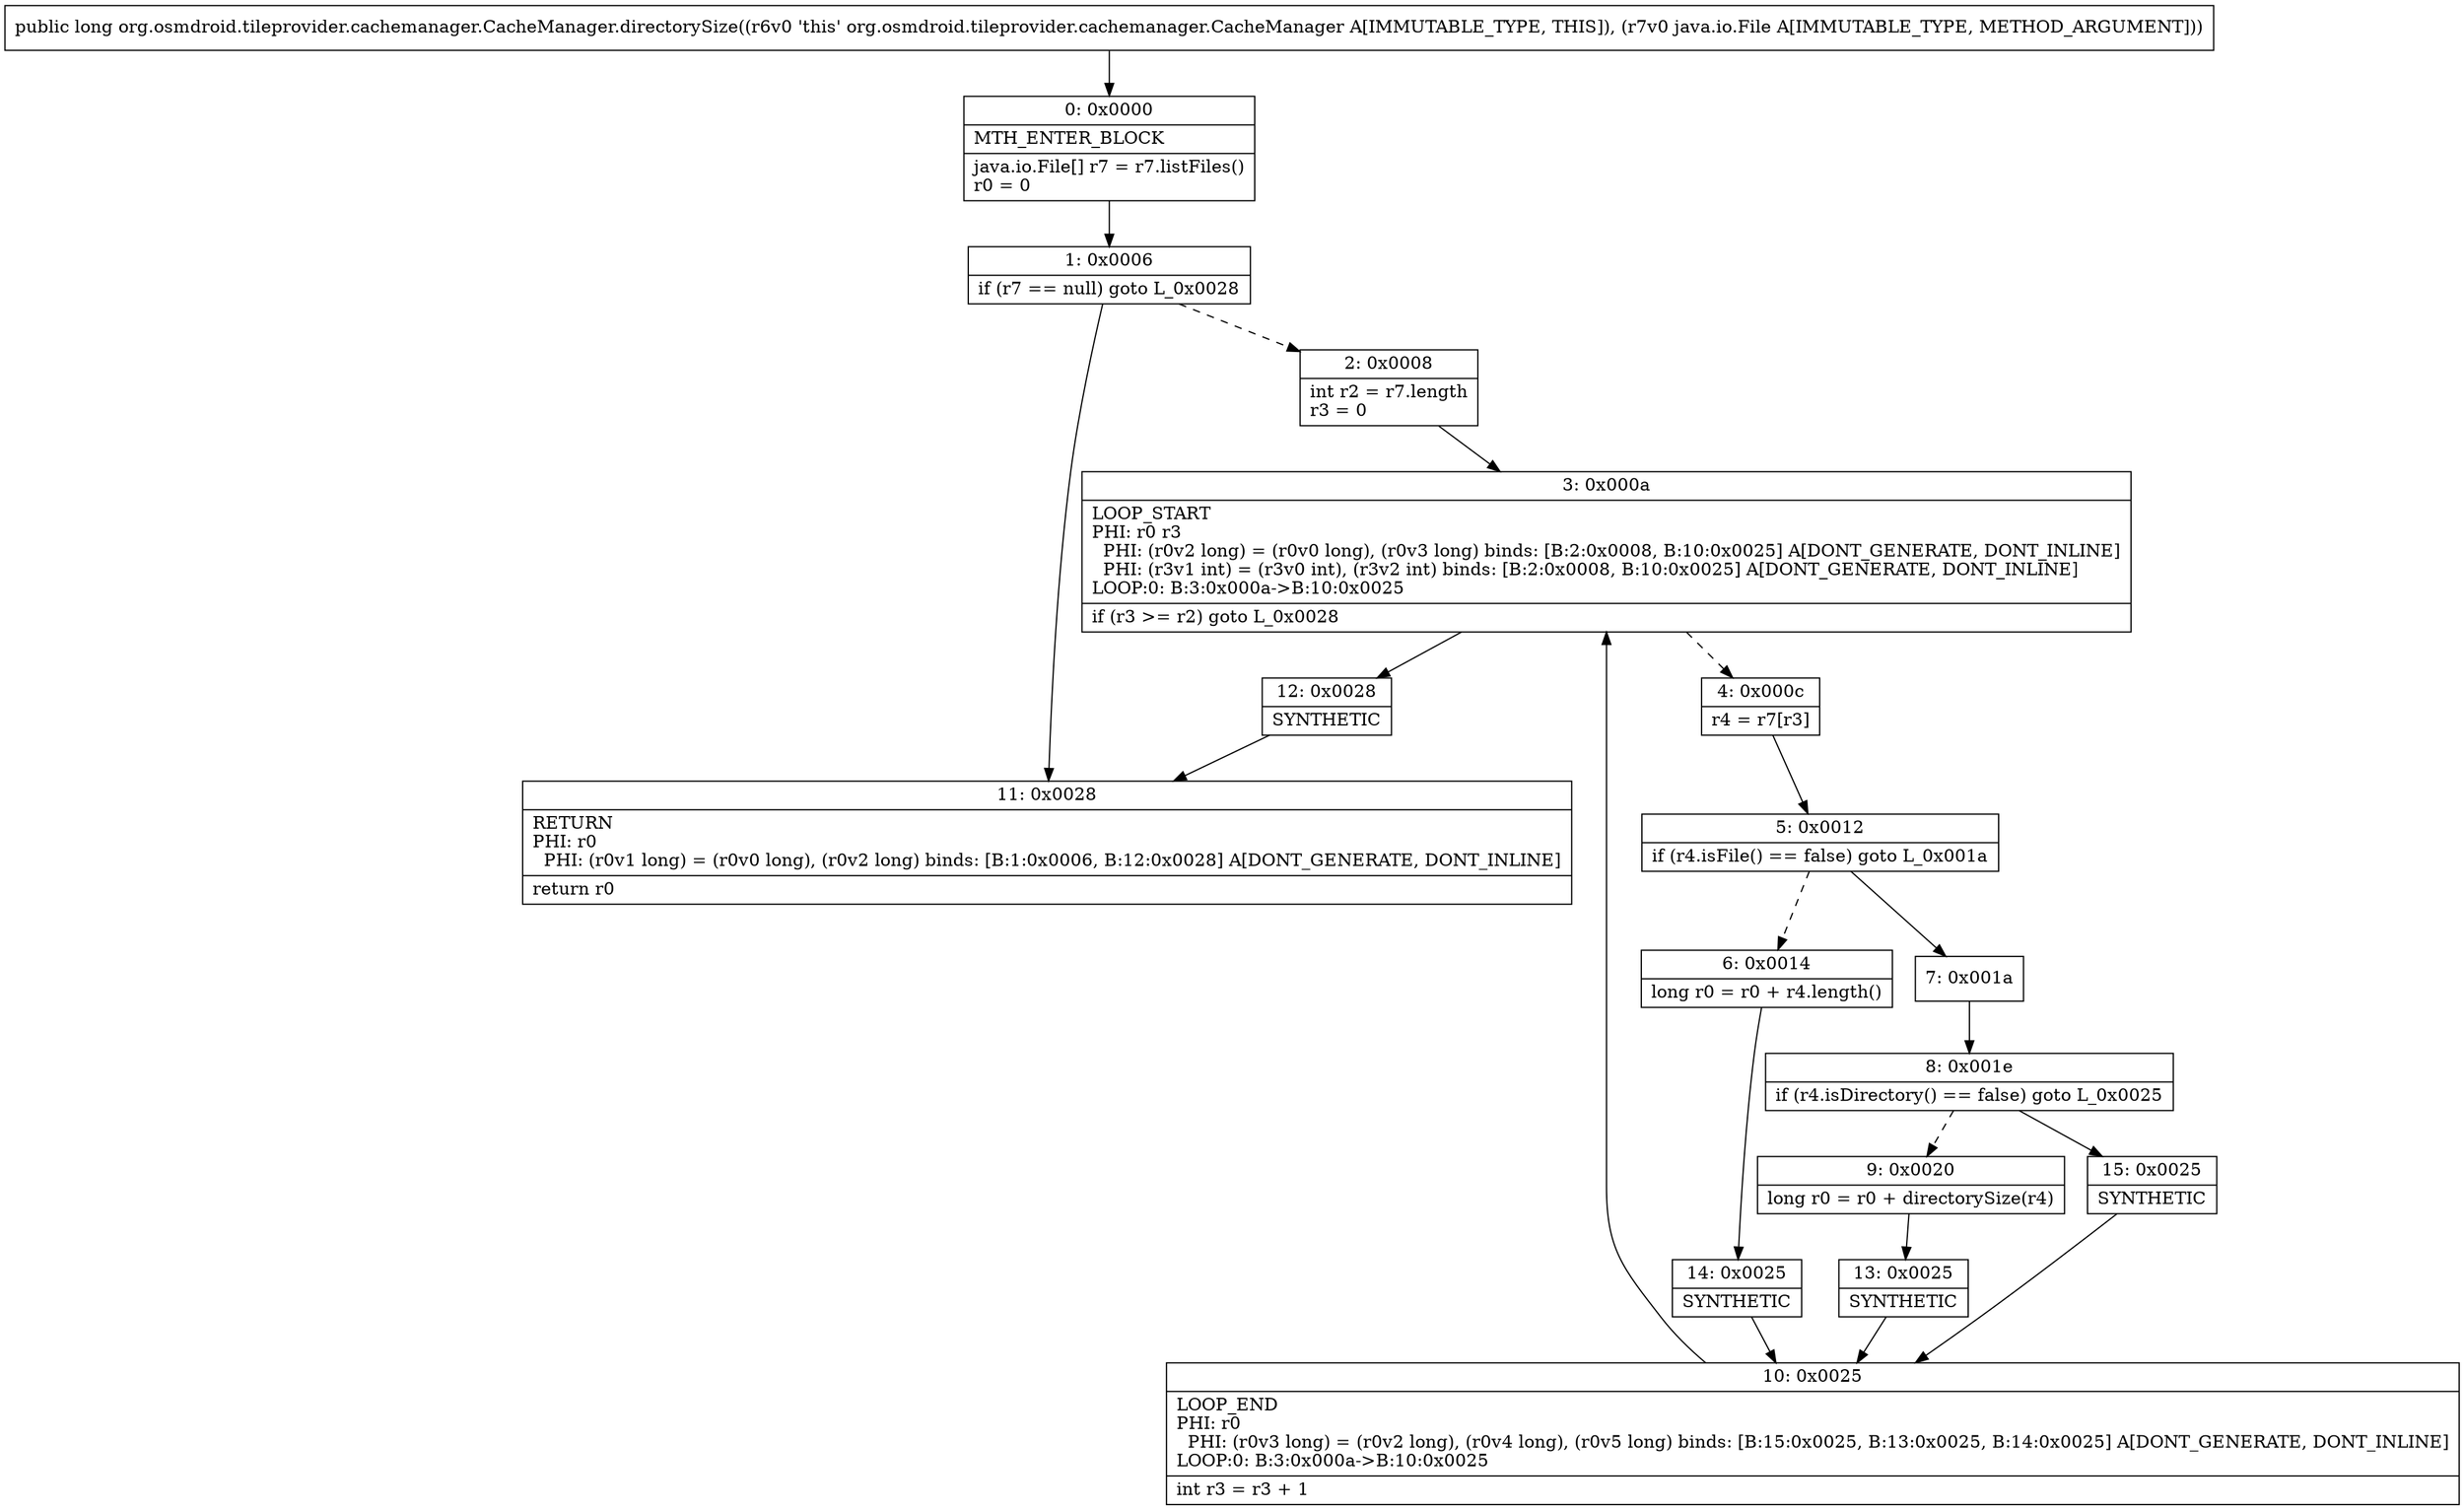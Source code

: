 digraph "CFG fororg.osmdroid.tileprovider.cachemanager.CacheManager.directorySize(Ljava\/io\/File;)J" {
Node_0 [shape=record,label="{0\:\ 0x0000|MTH_ENTER_BLOCK\l|java.io.File[] r7 = r7.listFiles()\lr0 = 0\l}"];
Node_1 [shape=record,label="{1\:\ 0x0006|if (r7 == null) goto L_0x0028\l}"];
Node_2 [shape=record,label="{2\:\ 0x0008|int r2 = r7.length\lr3 = 0\l}"];
Node_3 [shape=record,label="{3\:\ 0x000a|LOOP_START\lPHI: r0 r3 \l  PHI: (r0v2 long) = (r0v0 long), (r0v3 long) binds: [B:2:0x0008, B:10:0x0025] A[DONT_GENERATE, DONT_INLINE]\l  PHI: (r3v1 int) = (r3v0 int), (r3v2 int) binds: [B:2:0x0008, B:10:0x0025] A[DONT_GENERATE, DONT_INLINE]\lLOOP:0: B:3:0x000a\-\>B:10:0x0025\l|if (r3 \>= r2) goto L_0x0028\l}"];
Node_4 [shape=record,label="{4\:\ 0x000c|r4 = r7[r3]\l}"];
Node_5 [shape=record,label="{5\:\ 0x0012|if (r4.isFile() == false) goto L_0x001a\l}"];
Node_6 [shape=record,label="{6\:\ 0x0014|long r0 = r0 + r4.length()\l}"];
Node_7 [shape=record,label="{7\:\ 0x001a}"];
Node_8 [shape=record,label="{8\:\ 0x001e|if (r4.isDirectory() == false) goto L_0x0025\l}"];
Node_9 [shape=record,label="{9\:\ 0x0020|long r0 = r0 + directorySize(r4)\l}"];
Node_10 [shape=record,label="{10\:\ 0x0025|LOOP_END\lPHI: r0 \l  PHI: (r0v3 long) = (r0v2 long), (r0v4 long), (r0v5 long) binds: [B:15:0x0025, B:13:0x0025, B:14:0x0025] A[DONT_GENERATE, DONT_INLINE]\lLOOP:0: B:3:0x000a\-\>B:10:0x0025\l|int r3 = r3 + 1\l}"];
Node_11 [shape=record,label="{11\:\ 0x0028|RETURN\lPHI: r0 \l  PHI: (r0v1 long) = (r0v0 long), (r0v2 long) binds: [B:1:0x0006, B:12:0x0028] A[DONT_GENERATE, DONT_INLINE]\l|return r0\l}"];
Node_12 [shape=record,label="{12\:\ 0x0028|SYNTHETIC\l}"];
Node_13 [shape=record,label="{13\:\ 0x0025|SYNTHETIC\l}"];
Node_14 [shape=record,label="{14\:\ 0x0025|SYNTHETIC\l}"];
Node_15 [shape=record,label="{15\:\ 0x0025|SYNTHETIC\l}"];
MethodNode[shape=record,label="{public long org.osmdroid.tileprovider.cachemanager.CacheManager.directorySize((r6v0 'this' org.osmdroid.tileprovider.cachemanager.CacheManager A[IMMUTABLE_TYPE, THIS]), (r7v0 java.io.File A[IMMUTABLE_TYPE, METHOD_ARGUMENT])) }"];
MethodNode -> Node_0;
Node_0 -> Node_1;
Node_1 -> Node_2[style=dashed];
Node_1 -> Node_11;
Node_2 -> Node_3;
Node_3 -> Node_4[style=dashed];
Node_3 -> Node_12;
Node_4 -> Node_5;
Node_5 -> Node_6[style=dashed];
Node_5 -> Node_7;
Node_6 -> Node_14;
Node_7 -> Node_8;
Node_8 -> Node_9[style=dashed];
Node_8 -> Node_15;
Node_9 -> Node_13;
Node_10 -> Node_3;
Node_12 -> Node_11;
Node_13 -> Node_10;
Node_14 -> Node_10;
Node_15 -> Node_10;
}


